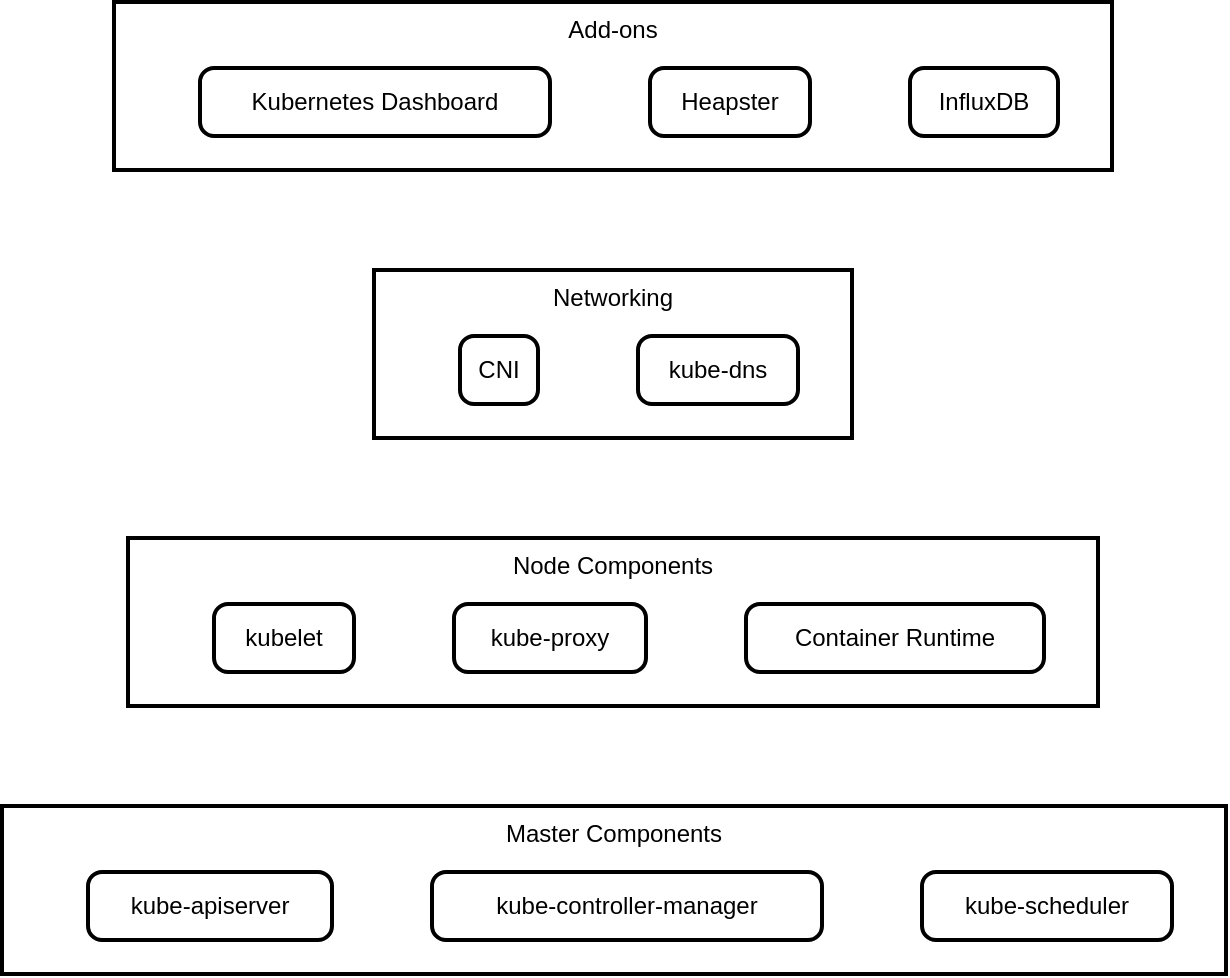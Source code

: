 <mxfile version="24.5.4" type="github">
  <diagram name="Page-1" id="7HYMlIrHNf6AVIY054D7">
    <mxGraphModel>
      <root>
        <mxCell id="0" />
        <mxCell id="1" parent="0" />
        <mxCell id="2" value="Add-ons" style="whiteSpace=wrap;strokeWidth=2;verticalAlign=top;" vertex="1" parent="1">
          <mxGeometry x="56" width="499" height="84" as="geometry" />
        </mxCell>
        <mxCell id="3" value="Kubernetes Dashboard" style="rounded=1;absoluteArcSize=1;arcSize=14;whiteSpace=wrap;strokeWidth=2;" vertex="1" parent="2">
          <mxGeometry x="43" y="33" width="175" height="34" as="geometry" />
        </mxCell>
        <mxCell id="4" value="Heapster" style="rounded=1;absoluteArcSize=1;arcSize=14;whiteSpace=wrap;strokeWidth=2;" vertex="1" parent="2">
          <mxGeometry x="268" y="33" width="80" height="34" as="geometry" />
        </mxCell>
        <mxCell id="5" value="InfluxDB" style="rounded=1;absoluteArcSize=1;arcSize=14;whiteSpace=wrap;strokeWidth=2;" vertex="1" parent="2">
          <mxGeometry x="398" y="33" width="74" height="34" as="geometry" />
        </mxCell>
        <mxCell id="6" value="Networking" style="whiteSpace=wrap;strokeWidth=2;verticalAlign=top;" vertex="1" parent="1">
          <mxGeometry x="186" y="134" width="239" height="84" as="geometry" />
        </mxCell>
        <mxCell id="7" value="CNI" style="rounded=1;absoluteArcSize=1;arcSize=14;whiteSpace=wrap;strokeWidth=2;" vertex="1" parent="6">
          <mxGeometry x="43" y="33" width="39" height="34" as="geometry" />
        </mxCell>
        <mxCell id="8" value="kube-dns" style="rounded=1;absoluteArcSize=1;arcSize=14;whiteSpace=wrap;strokeWidth=2;" vertex="1" parent="6">
          <mxGeometry x="132" y="33" width="80" height="34" as="geometry" />
        </mxCell>
        <mxCell id="9" value="Node Components" style="whiteSpace=wrap;strokeWidth=2;verticalAlign=top;" vertex="1" parent="1">
          <mxGeometry x="63" y="268" width="485" height="84" as="geometry" />
        </mxCell>
        <mxCell id="10" value="kubelet" style="rounded=1;absoluteArcSize=1;arcSize=14;whiteSpace=wrap;strokeWidth=2;" vertex="1" parent="9">
          <mxGeometry x="43" y="33" width="70" height="34" as="geometry" />
        </mxCell>
        <mxCell id="11" value="kube-proxy" style="rounded=1;absoluteArcSize=1;arcSize=14;whiteSpace=wrap;strokeWidth=2;" vertex="1" parent="9">
          <mxGeometry x="163" y="33" width="96" height="34" as="geometry" />
        </mxCell>
        <mxCell id="12" value="Container Runtime" style="rounded=1;absoluteArcSize=1;arcSize=14;whiteSpace=wrap;strokeWidth=2;" vertex="1" parent="9">
          <mxGeometry x="309" y="33" width="149" height="34" as="geometry" />
        </mxCell>
        <mxCell id="13" value="Master Components" style="whiteSpace=wrap;strokeWidth=2;verticalAlign=top;" vertex="1" parent="1">
          <mxGeometry y="402" width="612" height="84" as="geometry" />
        </mxCell>
        <mxCell id="14" value="kube-apiserver" style="rounded=1;absoluteArcSize=1;arcSize=14;whiteSpace=wrap;strokeWidth=2;" vertex="1" parent="13">
          <mxGeometry x="43" y="33" width="122" height="34" as="geometry" />
        </mxCell>
        <mxCell id="15" value="kube-controller-manager" style="rounded=1;absoluteArcSize=1;arcSize=14;whiteSpace=wrap;strokeWidth=2;" vertex="1" parent="13">
          <mxGeometry x="215" y="33" width="195" height="34" as="geometry" />
        </mxCell>
        <mxCell id="16" value="kube-scheduler" style="rounded=1;absoluteArcSize=1;arcSize=14;whiteSpace=wrap;strokeWidth=2;" vertex="1" parent="13">
          <mxGeometry x="460" y="33" width="125" height="34" as="geometry" />
        </mxCell>
      </root>
    </mxGraphModel>
  </diagram>
</mxfile>
